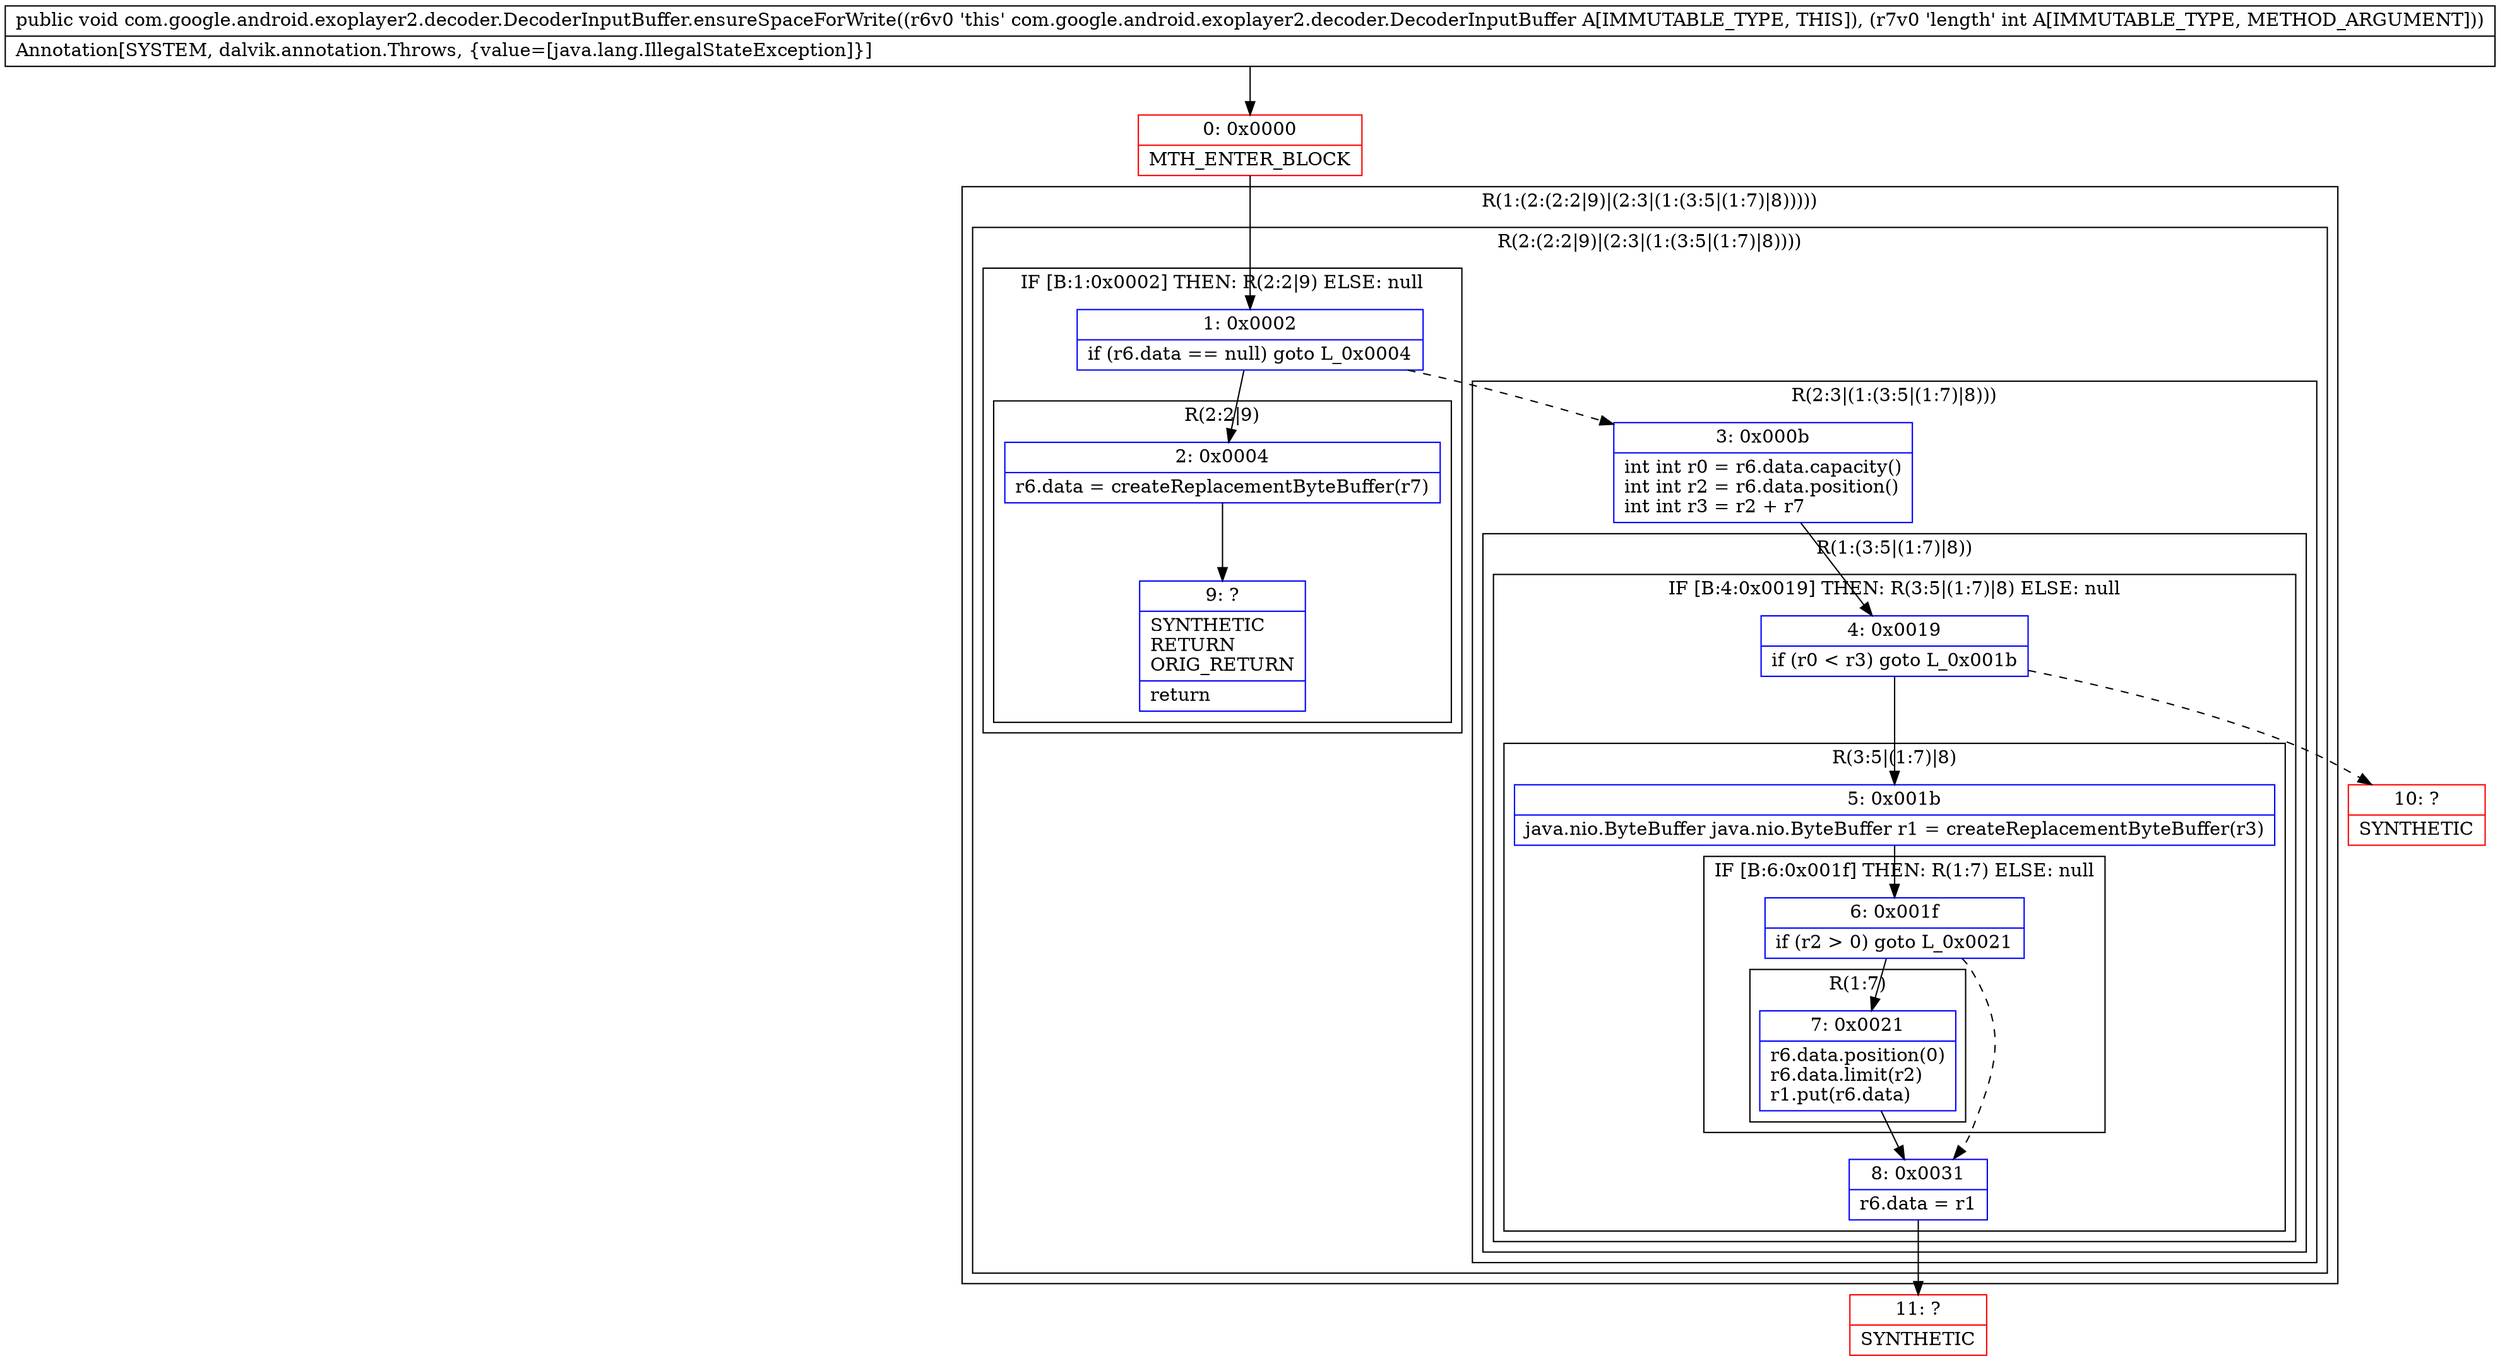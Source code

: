 digraph "CFG forcom.google.android.exoplayer2.decoder.DecoderInputBuffer.ensureSpaceForWrite(I)V" {
subgraph cluster_Region_1421785119 {
label = "R(1:(2:(2:2|9)|(2:3|(1:(3:5|(1:7)|8)))))";
node [shape=record,color=blue];
subgraph cluster_Region_1577052934 {
label = "R(2:(2:2|9)|(2:3|(1:(3:5|(1:7)|8))))";
node [shape=record,color=blue];
subgraph cluster_IfRegion_989443903 {
label = "IF [B:1:0x0002] THEN: R(2:2|9) ELSE: null";
node [shape=record,color=blue];
Node_1 [shape=record,label="{1\:\ 0x0002|if (r6.data == null) goto L_0x0004\l}"];
subgraph cluster_Region_1126776570 {
label = "R(2:2|9)";
node [shape=record,color=blue];
Node_2 [shape=record,label="{2\:\ 0x0004|r6.data = createReplacementByteBuffer(r7)\l}"];
Node_9 [shape=record,label="{9\:\ ?|SYNTHETIC\lRETURN\lORIG_RETURN\l|return\l}"];
}
}
subgraph cluster_Region_958638528 {
label = "R(2:3|(1:(3:5|(1:7)|8)))";
node [shape=record,color=blue];
Node_3 [shape=record,label="{3\:\ 0x000b|int int r0 = r6.data.capacity()\lint int r2 = r6.data.position()\lint int r3 = r2 + r7\l}"];
subgraph cluster_Region_1651906752 {
label = "R(1:(3:5|(1:7)|8))";
node [shape=record,color=blue];
subgraph cluster_IfRegion_1149658420 {
label = "IF [B:4:0x0019] THEN: R(3:5|(1:7)|8) ELSE: null";
node [shape=record,color=blue];
Node_4 [shape=record,label="{4\:\ 0x0019|if (r0 \< r3) goto L_0x001b\l}"];
subgraph cluster_Region_363560505 {
label = "R(3:5|(1:7)|8)";
node [shape=record,color=blue];
Node_5 [shape=record,label="{5\:\ 0x001b|java.nio.ByteBuffer java.nio.ByteBuffer r1 = createReplacementByteBuffer(r3)\l}"];
subgraph cluster_IfRegion_18189091 {
label = "IF [B:6:0x001f] THEN: R(1:7) ELSE: null";
node [shape=record,color=blue];
Node_6 [shape=record,label="{6\:\ 0x001f|if (r2 \> 0) goto L_0x0021\l}"];
subgraph cluster_Region_828554364 {
label = "R(1:7)";
node [shape=record,color=blue];
Node_7 [shape=record,label="{7\:\ 0x0021|r6.data.position(0)\lr6.data.limit(r2)\lr1.put(r6.data)\l}"];
}
}
Node_8 [shape=record,label="{8\:\ 0x0031|r6.data = r1\l}"];
}
}
}
}
}
}
Node_0 [shape=record,color=red,label="{0\:\ 0x0000|MTH_ENTER_BLOCK\l}"];
Node_10 [shape=record,color=red,label="{10\:\ ?|SYNTHETIC\l}"];
Node_11 [shape=record,color=red,label="{11\:\ ?|SYNTHETIC\l}"];
MethodNode[shape=record,label="{public void com.google.android.exoplayer2.decoder.DecoderInputBuffer.ensureSpaceForWrite((r6v0 'this' com.google.android.exoplayer2.decoder.DecoderInputBuffer A[IMMUTABLE_TYPE, THIS]), (r7v0 'length' int A[IMMUTABLE_TYPE, METHOD_ARGUMENT]))  | Annotation[SYSTEM, dalvik.annotation.Throws, \{value=[java.lang.IllegalStateException]\}]\l}"];
MethodNode -> Node_0;
Node_1 -> Node_2;
Node_1 -> Node_3[style=dashed];
Node_2 -> Node_9;
Node_3 -> Node_4;
Node_4 -> Node_5;
Node_4 -> Node_10[style=dashed];
Node_5 -> Node_6;
Node_6 -> Node_7;
Node_6 -> Node_8[style=dashed];
Node_7 -> Node_8;
Node_8 -> Node_11;
Node_0 -> Node_1;
}

